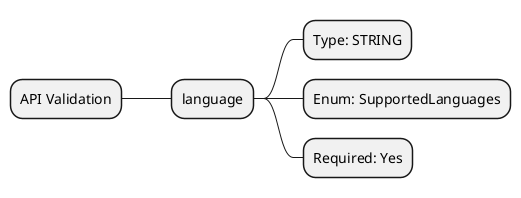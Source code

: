 @startmindmap API Validation
* API Validation
** language
*** Type: STRING
*** Enum: SupportedLanguages
*** Required: Yes
@endmindmap